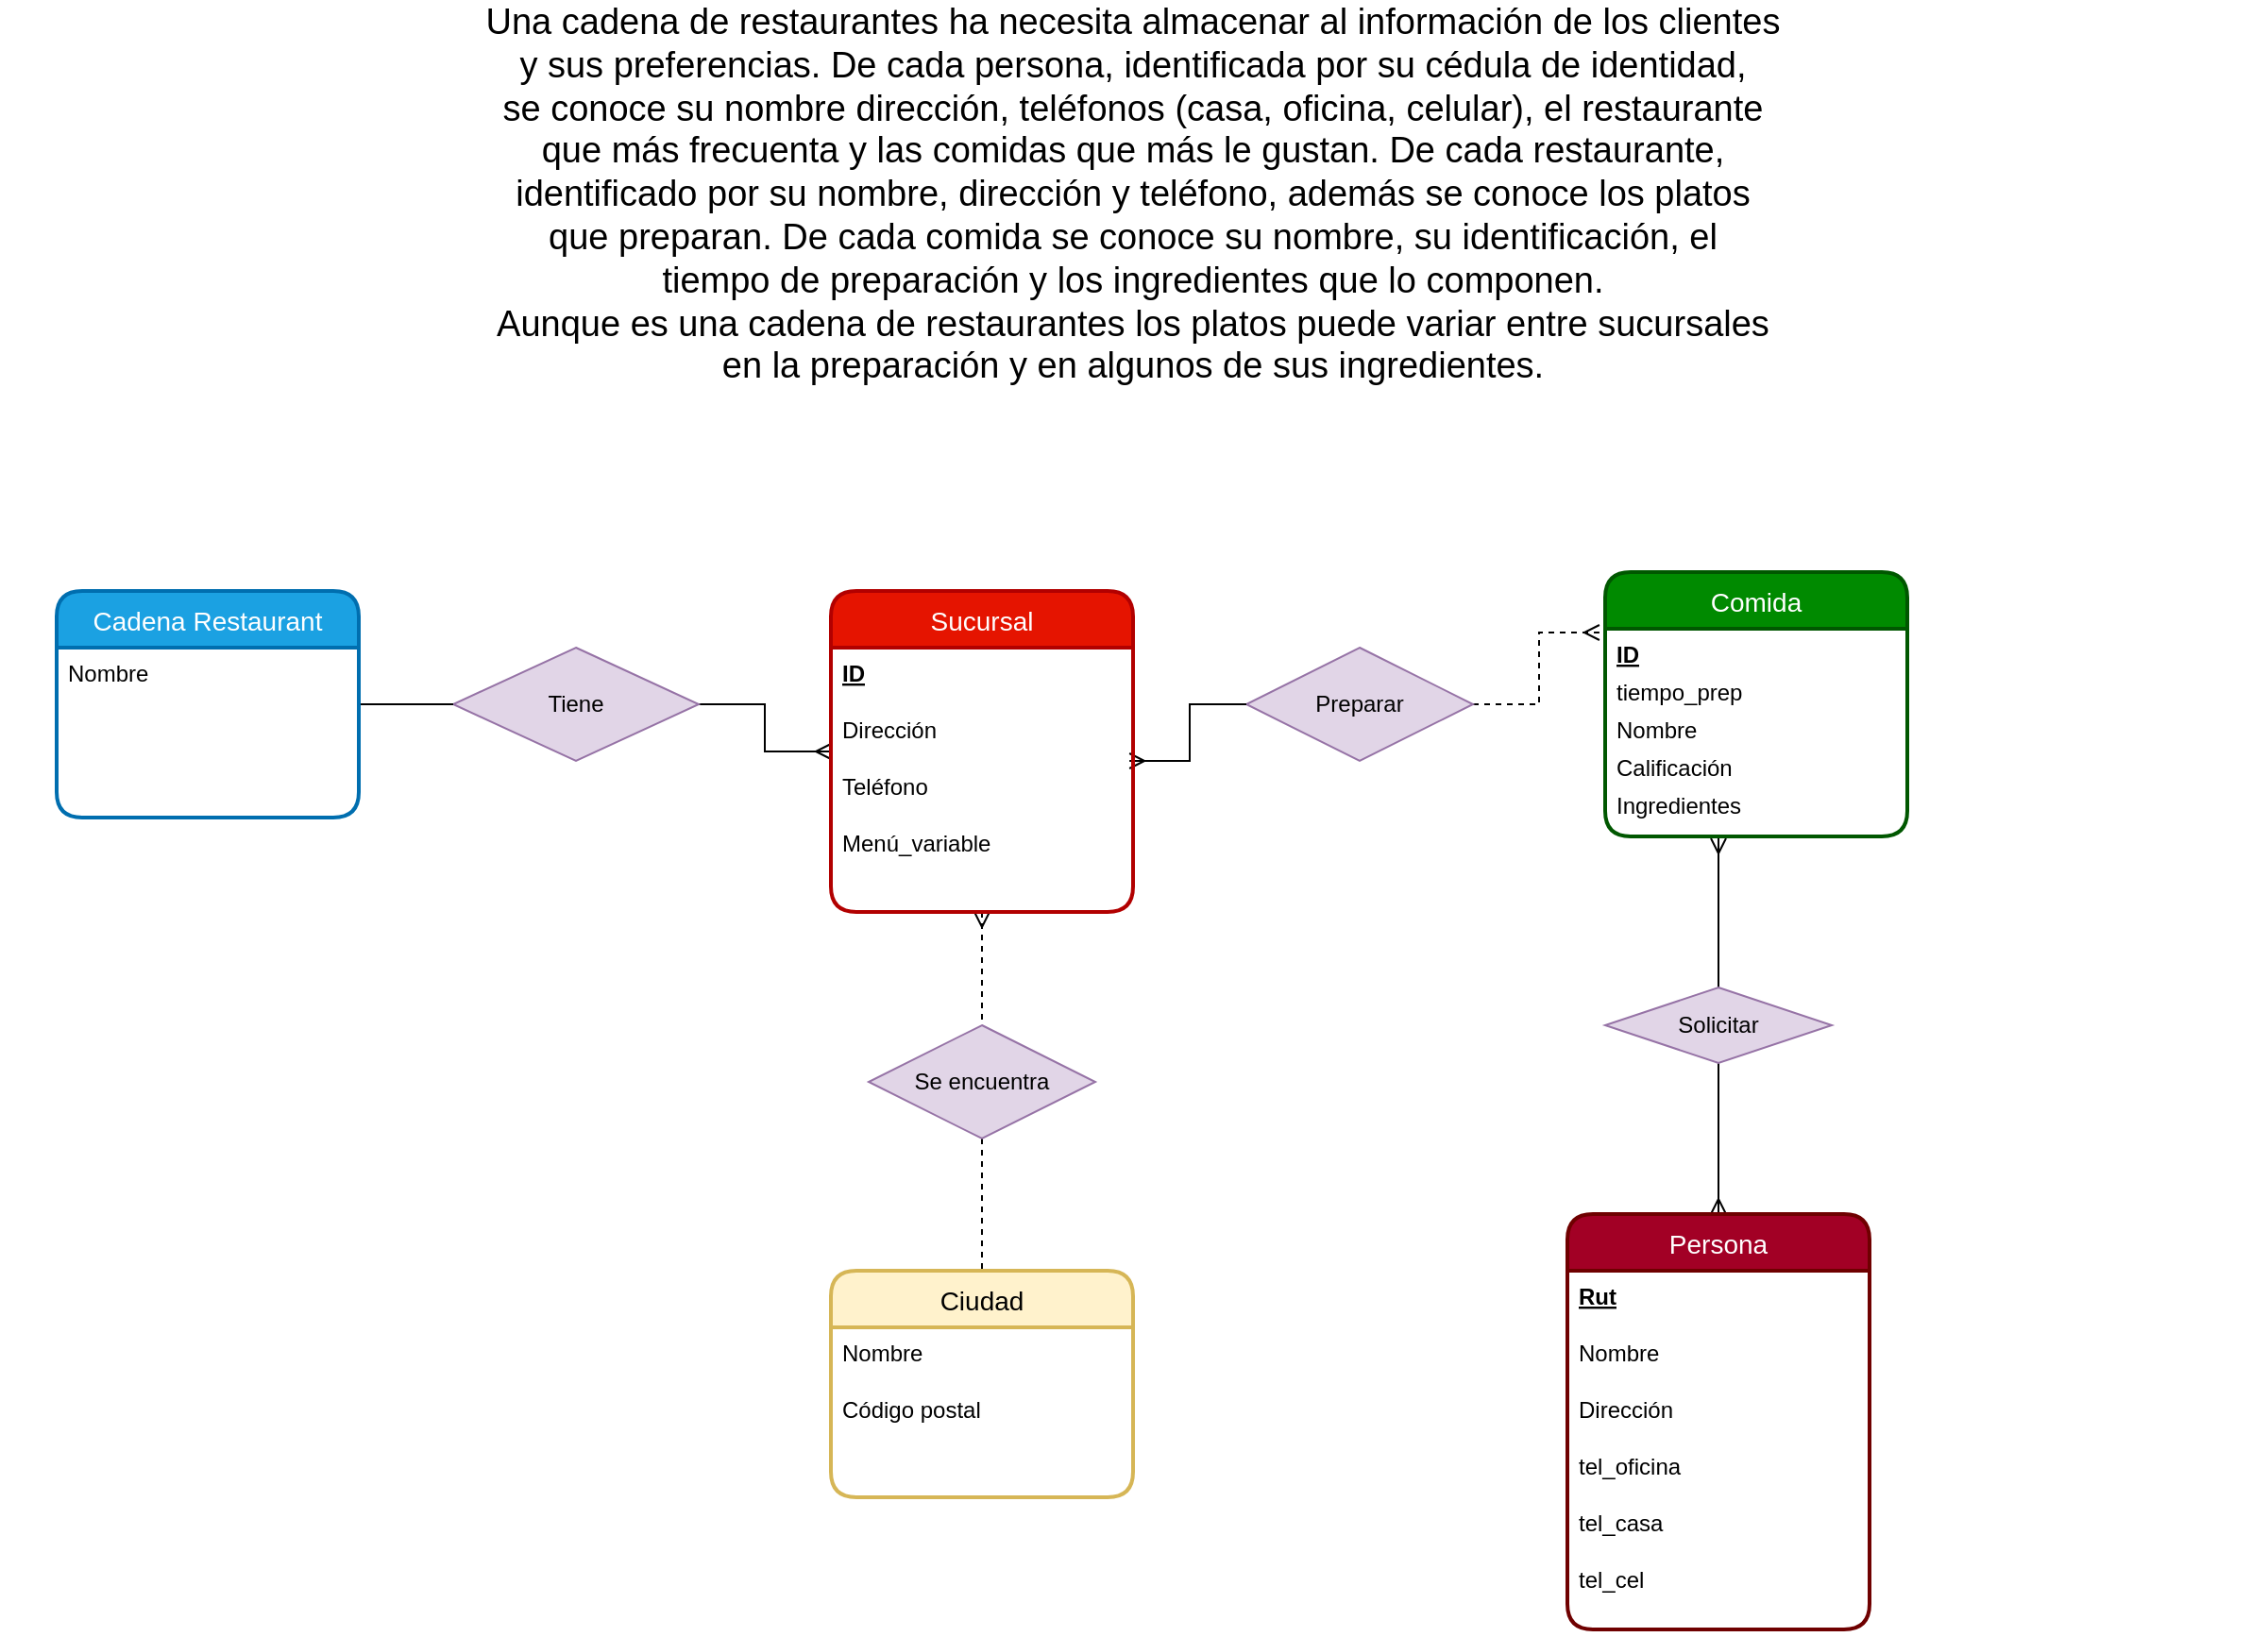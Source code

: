 <mxfile version="13.7.7" type="github">
  <diagram id="R2lEEEUBdFMjLlhIrx00" name="Page-1">
    <mxGraphModel dx="2022" dy="1155" grid="1" gridSize="10" guides="1" tooltips="1" connect="1" arrows="1" fold="1" page="1" pageScale="1" pageWidth="850" pageHeight="1100" math="0" shadow="0" extFonts="Permanent Marker^https://fonts.googleapis.com/css?family=Permanent+Marker">
      <root>
        <mxCell id="0" />
        <mxCell id="1" parent="0" />
        <mxCell id="nrHez7E21eq-uyOyRulU-30" style="edgeStyle=orthogonalEdgeStyle;rounded=0;orthogonalLoop=1;jettySize=auto;html=1;entryX=-0.019;entryY=0.1;entryDx=0;entryDy=0;entryPerimeter=0;startArrow=none;startFill=0;endArrow=ERmany;endFill=0;dashed=1;" edge="1" parent="1" source="nrHez7E21eq-uyOyRulU-22" target="nrHez7E21eq-uyOyRulU-16">
          <mxGeometry relative="1" as="geometry" />
        </mxCell>
        <mxCell id="nrHez7E21eq-uyOyRulU-22" value="Preparar" style="shape=rhombus;perimeter=rhombusPerimeter;whiteSpace=wrap;html=1;align=center;fillColor=#e1d5e7;strokeColor=#9673a6;" vertex="1" parent="1">
          <mxGeometry x="980" y="420" width="120" height="60" as="geometry" />
        </mxCell>
        <mxCell id="nrHez7E21eq-uyOyRulU-25" style="edgeStyle=orthogonalEdgeStyle;rounded=0;orthogonalLoop=1;jettySize=auto;html=1;exitX=0.5;exitY=0;exitDx=0;exitDy=0;startArrow=none;startFill=0;endArrow=ERmany;endFill=0;" edge="1" parent="1" source="nrHez7E21eq-uyOyRulU-23">
          <mxGeometry relative="1" as="geometry">
            <mxPoint x="1230" y="521" as="targetPoint" />
            <Array as="points">
              <mxPoint x="1230" y="521" />
            </Array>
          </mxGeometry>
        </mxCell>
        <mxCell id="nrHez7E21eq-uyOyRulU-26" style="edgeStyle=orthogonalEdgeStyle;rounded=0;orthogonalLoop=1;jettySize=auto;html=1;entryX=0.5;entryY=0;entryDx=0;entryDy=0;endArrow=ERmany;endFill=0;" edge="1" parent="1" source="nrHez7E21eq-uyOyRulU-23" target="nrHez7E21eq-uyOyRulU-3">
          <mxGeometry relative="1" as="geometry" />
        </mxCell>
        <mxCell id="nrHez7E21eq-uyOyRulU-23" value="Solicitar" style="shape=rhombus;perimeter=rhombusPerimeter;whiteSpace=wrap;html=1;align=center;fillColor=#e1d5e7;strokeColor=#9673a6;" vertex="1" parent="1">
          <mxGeometry x="1170" y="600" width="120" height="40" as="geometry" />
        </mxCell>
        <mxCell id="nrHez7E21eq-uyOyRulU-29" style="edgeStyle=orthogonalEdgeStyle;rounded=0;orthogonalLoop=1;jettySize=auto;html=1;entryX=0;entryY=0.5;entryDx=0;entryDy=0;startArrow=none;startFill=0;endArrow=ERmany;endFill=0;exitX=1;exitY=0.5;exitDx=0;exitDy=0;" edge="1" parent="1" source="nrHez7E21eq-uyOyRulU-37" target="nrHez7E21eq-uyOyRulU-34">
          <mxGeometry relative="1" as="geometry" />
        </mxCell>
        <mxCell id="nrHez7E21eq-uyOyRulU-33" value="&lt;font style=&quot;font-size: 19px&quot;&gt;Una cadena de restaurantes ha necesita almacenar al información de los clientes&lt;br&gt;y sus preferencias. De cada persona, identificada por su cédula de identidad,&lt;br&gt;se conoce su nombre dirección, teléfonos (casa, oficina, celular), el restaurante&lt;br&gt;que más frecuenta y las comidas que más le gustan. De cada restaurante,&lt;br&gt;identificado por su nombre, dirección y teléfono, además se conoce los platos&lt;br&gt;que preparan. De cada comida se conoce su nombre, su identificación, el&lt;br&gt;tiempo de preparación y los ingredientes que lo componen.&lt;br&gt;Aunque es una cadena de restaurantes los platos puede variar entre sucursales&lt;br&gt;en la preparación y en algunos de sus ingredientes.&lt;/font&gt;" style="text;html=1;strokeColor=none;fillColor=none;align=center;verticalAlign=middle;whiteSpace=wrap;rounded=0;" vertex="1" parent="1">
          <mxGeometry x="320" y="90" width="1200" height="180" as="geometry" />
        </mxCell>
        <mxCell id="nrHez7E21eq-uyOyRulU-36" style="edgeStyle=orthogonalEdgeStyle;rounded=0;orthogonalLoop=1;jettySize=auto;html=1;entryX=0;entryY=0.5;entryDx=0;entryDy=0;startArrow=ERmany;startFill=0;endArrow=none;endFill=0;exitX=0.988;exitY=0;exitDx=0;exitDy=0;exitPerimeter=0;" edge="1" parent="1" source="nrHez7E21eq-uyOyRulU-21" target="nrHez7E21eq-uyOyRulU-22">
          <mxGeometry relative="1" as="geometry">
            <Array as="points">
              <mxPoint x="950" y="480" />
              <mxPoint x="950" y="450" />
            </Array>
          </mxGeometry>
        </mxCell>
        <mxCell id="nrHez7E21eq-uyOyRulU-37" value="Tiene" style="rhombus;whiteSpace=wrap;html=1;fillColor=#e1d5e7;strokeColor=#9673a6;" vertex="1" parent="1">
          <mxGeometry x="560" y="420" width="130" height="60" as="geometry" />
        </mxCell>
        <mxCell id="nrHez7E21eq-uyOyRulU-38" style="edgeStyle=orthogonalEdgeStyle;rounded=0;orthogonalLoop=1;jettySize=auto;html=1;entryX=0;entryY=0.5;entryDx=0;entryDy=0;startArrow=none;startFill=0;endArrow=none;endFill=0;" edge="1" parent="1" source="nrHez7E21eq-uyOyRulU-1" target="nrHez7E21eq-uyOyRulU-37">
          <mxGeometry relative="1" as="geometry" />
        </mxCell>
        <mxCell id="nrHez7E21eq-uyOyRulU-3" value="Persona" style="swimlane;childLayout=stackLayout;horizontal=1;startSize=30;horizontalStack=0;rounded=1;fontSize=14;fontStyle=0;strokeWidth=2;resizeParent=0;resizeLast=1;shadow=0;dashed=0;align=center;fillColor=#a20025;strokeColor=#6F0000;fontColor=#ffffff;" vertex="1" parent="1">
          <mxGeometry x="1150" y="720" width="160" height="220" as="geometry" />
        </mxCell>
        <mxCell id="nrHez7E21eq-uyOyRulU-8" value="Rut" style="text;strokeColor=none;fillColor=none;spacingLeft=4;spacingRight=4;overflow=hidden;rotatable=0;points=[[0,0.5],[1,0.5]];portConstraint=eastwest;fontSize=12;fontStyle=5" vertex="1" parent="nrHez7E21eq-uyOyRulU-3">
          <mxGeometry y="30" width="160" height="30" as="geometry" />
        </mxCell>
        <mxCell id="nrHez7E21eq-uyOyRulU-9" value="Nombre" style="text;strokeColor=none;fillColor=none;spacingLeft=4;spacingRight=4;overflow=hidden;rotatable=0;points=[[0,0.5],[1,0.5]];portConstraint=eastwest;fontSize=12;" vertex="1" parent="nrHez7E21eq-uyOyRulU-3">
          <mxGeometry y="60" width="160" height="30" as="geometry" />
        </mxCell>
        <mxCell id="nrHez7E21eq-uyOyRulU-10" value="Dirección" style="text;strokeColor=none;fillColor=none;spacingLeft=4;spacingRight=4;overflow=hidden;rotatable=0;points=[[0,0.5],[1,0.5]];portConstraint=eastwest;fontSize=12;" vertex="1" parent="nrHez7E21eq-uyOyRulU-3">
          <mxGeometry y="90" width="160" height="30" as="geometry" />
        </mxCell>
        <mxCell id="nrHez7E21eq-uyOyRulU-11" value="tel_oficina" style="text;strokeColor=none;fillColor=none;spacingLeft=4;spacingRight=4;overflow=hidden;rotatable=0;points=[[0,0.5],[1,0.5]];portConstraint=eastwest;fontSize=12;" vertex="1" parent="nrHez7E21eq-uyOyRulU-3">
          <mxGeometry y="120" width="160" height="30" as="geometry" />
        </mxCell>
        <mxCell id="nrHez7E21eq-uyOyRulU-12" value="tel_casa" style="text;strokeColor=none;fillColor=none;spacingLeft=4;spacingRight=4;overflow=hidden;rotatable=0;points=[[0,0.5],[1,0.5]];portConstraint=eastwest;fontSize=12;" vertex="1" parent="nrHez7E21eq-uyOyRulU-3">
          <mxGeometry y="150" width="160" height="30" as="geometry" />
        </mxCell>
        <mxCell id="nrHez7E21eq-uyOyRulU-13" value="tel_cel" style="text;strokeColor=none;fillColor=none;spacingLeft=4;spacingRight=4;overflow=hidden;rotatable=0;points=[[0,0.5],[1,0.5]];portConstraint=eastwest;fontSize=12;" vertex="1" parent="nrHez7E21eq-uyOyRulU-3">
          <mxGeometry y="180" width="160" height="40" as="geometry" />
        </mxCell>
        <mxCell id="nrHez7E21eq-uyOyRulU-48" style="edgeStyle=orthogonalEdgeStyle;rounded=0;orthogonalLoop=1;jettySize=auto;html=1;startArrow=ERmany;startFill=0;endArrow=none;endFill=0;dashed=1;entryX=0.5;entryY=0;entryDx=0;entryDy=0;" edge="1" parent="1" source="nrHez7E21eq-uyOyRulU-34" target="nrHez7E21eq-uyOyRulU-49">
          <mxGeometry relative="1" as="geometry">
            <mxPoint x="800" y="620" as="targetPoint" />
          </mxGeometry>
        </mxCell>
        <mxCell id="nrHez7E21eq-uyOyRulU-34" value="Sucursal" style="swimlane;childLayout=stackLayout;horizontal=1;startSize=30;horizontalStack=0;rounded=1;fontSize=14;fontStyle=0;strokeWidth=2;resizeParent=0;resizeLast=1;shadow=0;dashed=0;align=center;fillColor=#e51400;strokeColor=#B20000;fontColor=#ffffff;" vertex="1" parent="1">
          <mxGeometry x="760" y="390" width="160" height="170" as="geometry" />
        </mxCell>
        <mxCell id="nrHez7E21eq-uyOyRulU-39" value="ID" style="text;strokeColor=none;fillColor=none;spacingLeft=4;spacingRight=4;overflow=hidden;rotatable=0;points=[[0,0.5],[1,0.5]];portConstraint=eastwest;fontSize=12;fontStyle=5" vertex="1" parent="nrHez7E21eq-uyOyRulU-34">
          <mxGeometry y="30" width="160" height="30" as="geometry" />
        </mxCell>
        <mxCell id="nrHez7E21eq-uyOyRulU-20" value="Dirección" style="text;strokeColor=none;fillColor=none;spacingLeft=4;spacingRight=4;overflow=hidden;rotatable=0;points=[[0,0.5],[1,0.5]];portConstraint=eastwest;fontSize=12;" vertex="1" parent="nrHez7E21eq-uyOyRulU-34">
          <mxGeometry y="60" width="160" height="30" as="geometry" />
        </mxCell>
        <mxCell id="nrHez7E21eq-uyOyRulU-21" value="Teléfono" style="text;strokeColor=none;fillColor=none;spacingLeft=4;spacingRight=4;overflow=hidden;rotatable=0;points=[[0,0.5],[1,0.5]];portConstraint=eastwest;fontSize=12;" vertex="1" parent="nrHez7E21eq-uyOyRulU-34">
          <mxGeometry y="90" width="160" height="30" as="geometry" />
        </mxCell>
        <mxCell id="nrHez7E21eq-uyOyRulU-31" value="Menú_variable" style="text;strokeColor=none;fillColor=none;spacingLeft=4;spacingRight=4;overflow=hidden;rotatable=0;points=[[0,0.5],[1,0.5]];portConstraint=eastwest;fontSize=12;" vertex="1" parent="nrHez7E21eq-uyOyRulU-34">
          <mxGeometry y="120" width="160" height="50" as="geometry" />
        </mxCell>
        <mxCell id="nrHez7E21eq-uyOyRulU-1" value="Cadena Restaurant" style="swimlane;childLayout=stackLayout;horizontal=1;startSize=30;horizontalStack=0;rounded=1;fontSize=14;fontStyle=0;strokeWidth=2;resizeParent=0;resizeLast=1;shadow=0;dashed=0;align=center;fillColor=#1ba1e2;strokeColor=#006EAF;fontColor=#ffffff;" vertex="1" parent="1">
          <mxGeometry x="350" y="390" width="160" height="120" as="geometry" />
        </mxCell>
        <mxCell id="nrHez7E21eq-uyOyRulU-19" value="Nombre" style="text;strokeColor=none;fillColor=none;spacingLeft=4;spacingRight=4;overflow=hidden;rotatable=0;points=[[0,0.5],[1,0.5]];portConstraint=eastwest;fontSize=12;" vertex="1" parent="nrHez7E21eq-uyOyRulU-1">
          <mxGeometry y="30" width="160" height="90" as="geometry" />
        </mxCell>
        <mxCell id="nrHez7E21eq-uyOyRulU-5" value="Comida" style="swimlane;childLayout=stackLayout;horizontal=1;startSize=30;horizontalStack=0;rounded=1;fontSize=14;fontStyle=0;strokeWidth=2;resizeParent=0;resizeLast=1;shadow=0;dashed=0;align=center;fillColor=#008a00;strokeColor=#005700;fontColor=#ffffff;" vertex="1" parent="1">
          <mxGeometry x="1170" y="380" width="160" height="140" as="geometry" />
        </mxCell>
        <mxCell id="nrHez7E21eq-uyOyRulU-16" value="ID" style="text;strokeColor=none;fillColor=none;spacingLeft=4;spacingRight=4;overflow=hidden;rotatable=0;points=[[0,0.5],[1,0.5]];portConstraint=eastwest;fontSize=12;fontStyle=5" vertex="1" parent="nrHez7E21eq-uyOyRulU-5">
          <mxGeometry y="30" width="160" height="20" as="geometry" />
        </mxCell>
        <mxCell id="nrHez7E21eq-uyOyRulU-15" value="tiempo_prep" style="text;strokeColor=none;fillColor=none;spacingLeft=4;spacingRight=4;overflow=hidden;rotatable=0;points=[[0,0.5],[1,0.5]];portConstraint=eastwest;fontSize=12;" vertex="1" parent="nrHez7E21eq-uyOyRulU-5">
          <mxGeometry y="50" width="160" height="20" as="geometry" />
        </mxCell>
        <mxCell id="nrHez7E21eq-uyOyRulU-17" value="Nombre" style="text;strokeColor=none;fillColor=none;spacingLeft=4;spacingRight=4;overflow=hidden;rotatable=0;points=[[0,0.5],[1,0.5]];portConstraint=eastwest;fontSize=12;" vertex="1" parent="nrHez7E21eq-uyOyRulU-5">
          <mxGeometry y="70" width="160" height="20" as="geometry" />
        </mxCell>
        <mxCell id="nrHez7E21eq-uyOyRulU-51" value="Calificación" style="text;strokeColor=none;fillColor=none;spacingLeft=4;spacingRight=4;overflow=hidden;rotatable=0;points=[[0,0.5],[1,0.5]];portConstraint=eastwest;fontSize=12;" vertex="1" parent="nrHez7E21eq-uyOyRulU-5">
          <mxGeometry y="90" width="160" height="20" as="geometry" />
        </mxCell>
        <mxCell id="nrHez7E21eq-uyOyRulU-18" value="Ingredientes" style="text;strokeColor=none;fillColor=none;spacingLeft=4;spacingRight=4;overflow=hidden;rotatable=0;points=[[0,0.5],[1,0.5]];portConstraint=eastwest;fontSize=12;" vertex="1" parent="nrHez7E21eq-uyOyRulU-5">
          <mxGeometry y="110" width="160" height="30" as="geometry" />
        </mxCell>
        <mxCell id="nrHez7E21eq-uyOyRulU-50" style="edgeStyle=orthogonalEdgeStyle;rounded=0;orthogonalLoop=1;jettySize=auto;html=1;entryX=0.5;entryY=0;entryDx=0;entryDy=0;dashed=1;startArrow=none;startFill=0;endArrow=none;endFill=0;" edge="1" parent="1" source="nrHez7E21eq-uyOyRulU-49" target="nrHez7E21eq-uyOyRulU-44">
          <mxGeometry relative="1" as="geometry" />
        </mxCell>
        <mxCell id="nrHez7E21eq-uyOyRulU-49" value="Se encuentra" style="shape=rhombus;perimeter=rhombusPerimeter;whiteSpace=wrap;html=1;align=center;fillColor=#e1d5e7;strokeColor=#9673a6;" vertex="1" parent="1">
          <mxGeometry x="780" y="620" width="120" height="60" as="geometry" />
        </mxCell>
        <mxCell id="nrHez7E21eq-uyOyRulU-44" value="Ciudad" style="swimlane;childLayout=stackLayout;horizontal=1;startSize=30;horizontalStack=0;rounded=1;fontSize=14;fontStyle=0;strokeWidth=2;resizeParent=0;resizeLast=1;shadow=0;dashed=0;align=center;fillColor=#fff2cc;strokeColor=#d6b656;" vertex="1" parent="1">
          <mxGeometry x="760" y="750" width="160" height="120" as="geometry" />
        </mxCell>
        <mxCell id="nrHez7E21eq-uyOyRulU-47" value="Nombre" style="text;strokeColor=none;fillColor=none;spacingLeft=4;spacingRight=4;overflow=hidden;rotatable=0;points=[[0,0.5],[1,0.5]];portConstraint=eastwest;fontSize=12;" vertex="1" parent="nrHez7E21eq-uyOyRulU-44">
          <mxGeometry y="30" width="160" height="30" as="geometry" />
        </mxCell>
        <mxCell id="nrHez7E21eq-uyOyRulU-46" value="Código postal" style="text;strokeColor=none;fillColor=none;spacingLeft=4;spacingRight=4;overflow=hidden;rotatable=0;points=[[0,0.5],[1,0.5]];portConstraint=eastwest;fontSize=12;" vertex="1" parent="nrHez7E21eq-uyOyRulU-44">
          <mxGeometry y="60" width="160" height="60" as="geometry" />
        </mxCell>
      </root>
    </mxGraphModel>
  </diagram>
</mxfile>
